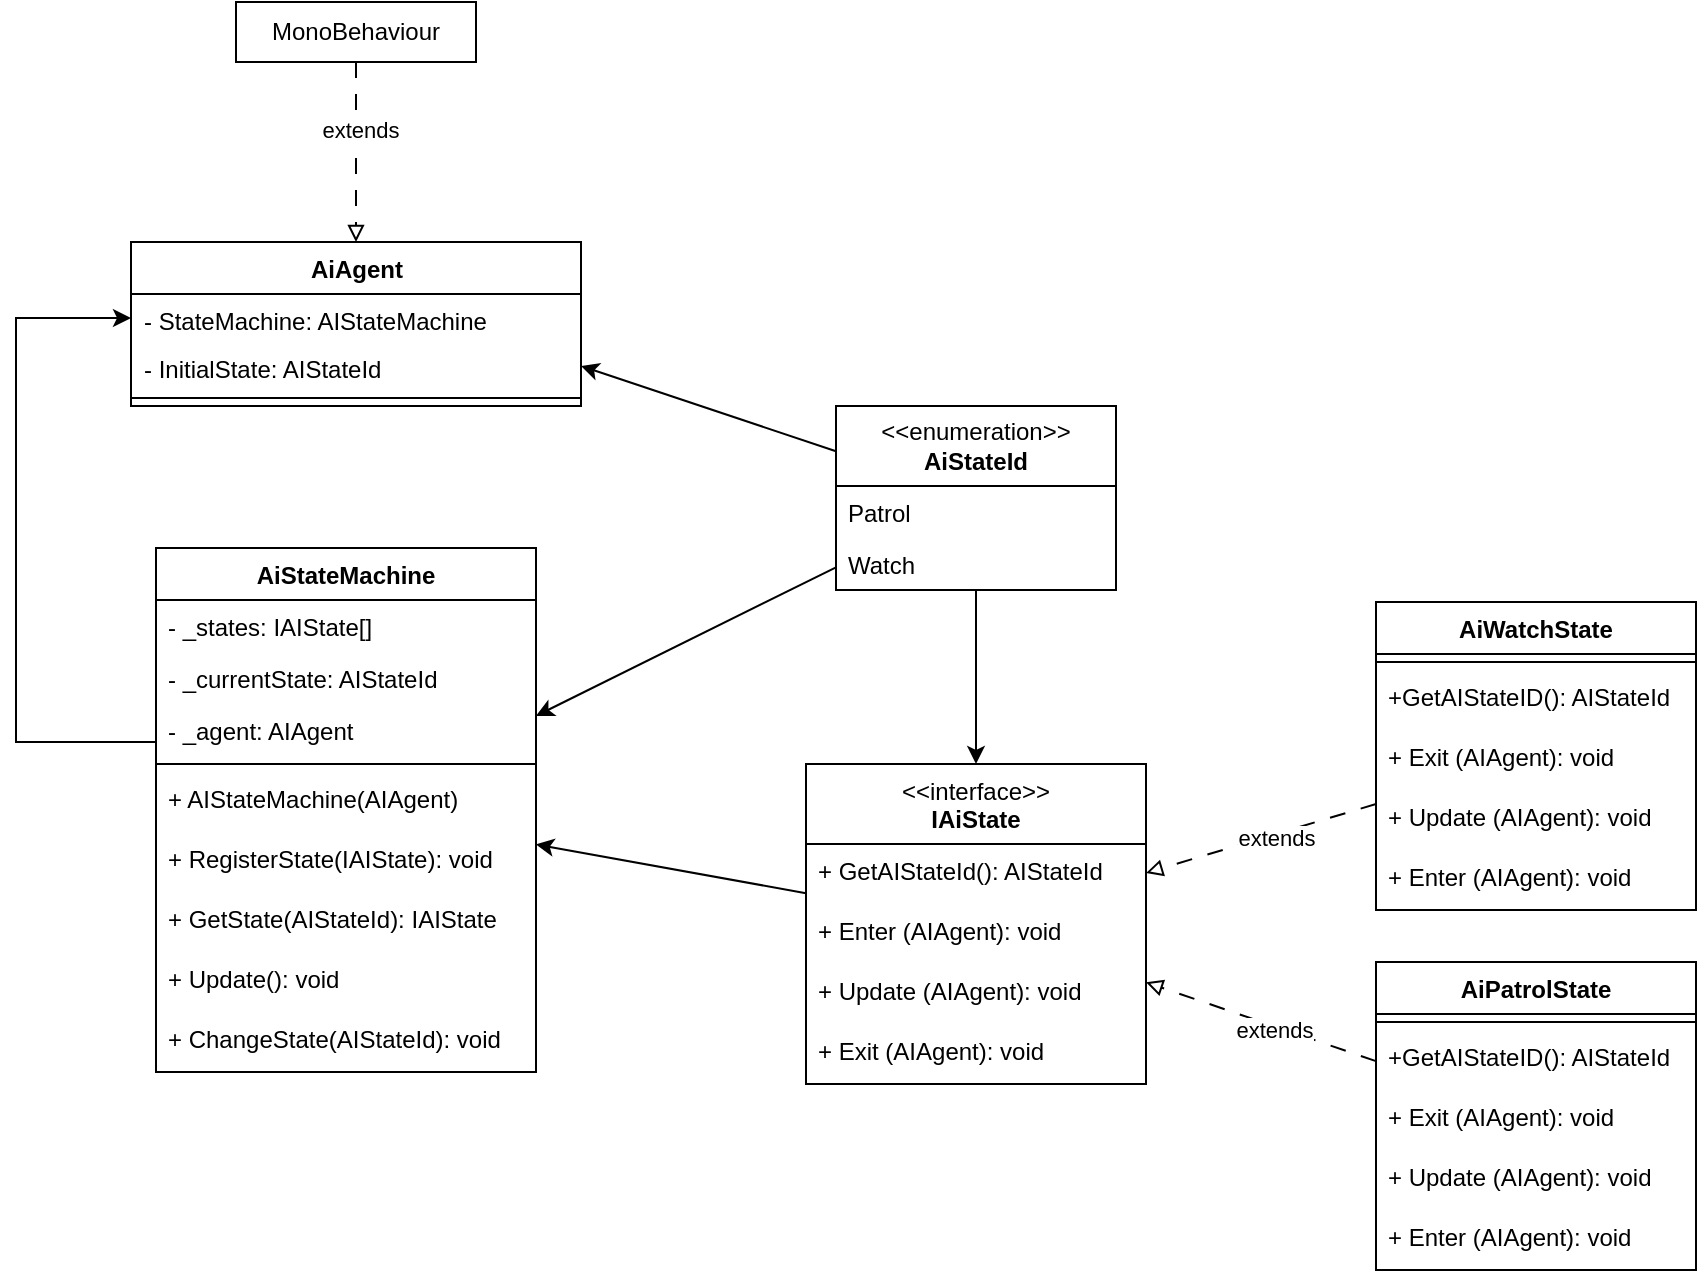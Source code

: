 <mxfile version="26.2.12">
  <diagram name="Page-1" id="kHhe8kczdu0nbJKOYwm2">
    <mxGraphModel dx="1301" dy="871" grid="1" gridSize="10" guides="1" tooltips="1" connect="1" arrows="1" fold="1" page="1" pageScale="1" pageWidth="850" pageHeight="1100" math="0" shadow="0">
      <root>
        <mxCell id="0" />
        <mxCell id="1" parent="0" />
        <mxCell id="cAc9sIujMGROLe1vqZh1-21" style="rounded=0;orthogonalLoop=1;jettySize=auto;html=1;dashed=1;dashPattern=8 8;endArrow=block;endFill=0;startSize=12;" edge="1" parent="1" source="cAc9sIujMGROLe1vqZh1-1" target="cAc9sIujMGROLe1vqZh1-17">
          <mxGeometry relative="1" as="geometry" />
        </mxCell>
        <mxCell id="cAc9sIujMGROLe1vqZh1-22" value="extends" style="edgeLabel;html=1;align=center;verticalAlign=middle;resizable=0;points=[];" vertex="1" connectable="0" parent="cAc9sIujMGROLe1vqZh1-21">
          <mxGeometry x="-0.116" y="2" relative="1" as="geometry">
            <mxPoint as="offset" />
          </mxGeometry>
        </mxCell>
        <mxCell id="cAc9sIujMGROLe1vqZh1-53" style="rounded=0;orthogonalLoop=1;jettySize=auto;html=1;startSize=12;" edge="1" parent="1" source="cAc9sIujMGROLe1vqZh1-17" target="cAc9sIujMGROLe1vqZh1-41">
          <mxGeometry relative="1" as="geometry" />
        </mxCell>
        <mxCell id="cAc9sIujMGROLe1vqZh1-1" value="AiWatchState" style="swimlane;fontStyle=1;align=center;verticalAlign=top;childLayout=stackLayout;horizontal=1;startSize=26;horizontalStack=0;resizeParent=1;resizeParentMax=0;resizeLast=0;collapsible=1;marginBottom=0;whiteSpace=wrap;html=1;" vertex="1" parent="1">
          <mxGeometry x="1100" y="440" width="160" height="154" as="geometry" />
        </mxCell>
        <mxCell id="cAc9sIujMGROLe1vqZh1-3" value="" style="line;strokeWidth=1;fillColor=none;align=left;verticalAlign=middle;spacingTop=-1;spacingLeft=3;spacingRight=3;rotatable=0;labelPosition=right;points=[];portConstraint=eastwest;strokeColor=inherit;" vertex="1" parent="cAc9sIujMGROLe1vqZh1-1">
          <mxGeometry y="26" width="160" height="8" as="geometry" />
        </mxCell>
        <mxCell id="cAc9sIujMGROLe1vqZh1-37" value="+GetAIStateID(): AIStateId" style="text;strokeColor=none;fillColor=none;align=left;verticalAlign=top;spacingLeft=4;spacingRight=4;overflow=hidden;rotatable=0;points=[[0,0.5],[1,0.5]];portConstraint=eastwest;whiteSpace=wrap;html=1;" vertex="1" parent="cAc9sIujMGROLe1vqZh1-1">
          <mxGeometry y="34" width="160" height="30" as="geometry" />
        </mxCell>
        <mxCell id="cAc9sIujMGROLe1vqZh1-31" value="+ Exit (AIAgent): void" style="text;strokeColor=none;fillColor=none;align=left;verticalAlign=top;spacingLeft=4;spacingRight=4;overflow=hidden;rotatable=0;points=[[0,0.5],[1,0.5]];portConstraint=eastwest;whiteSpace=wrap;html=1;" vertex="1" parent="cAc9sIujMGROLe1vqZh1-1">
          <mxGeometry y="64" width="160" height="30" as="geometry" />
        </mxCell>
        <mxCell id="cAc9sIujMGROLe1vqZh1-30" value="&lt;div&gt;+ Update (AIAgent): void&lt;br&gt;&lt;div&gt;&lt;br&gt;&lt;br&gt;&lt;/div&gt;&lt;br&gt;&lt;/div&gt;" style="text;strokeColor=none;fillColor=none;align=left;verticalAlign=top;spacingLeft=4;spacingRight=4;overflow=hidden;rotatable=0;points=[[0,0.5],[1,0.5]];portConstraint=eastwest;whiteSpace=wrap;html=1;" vertex="1" parent="cAc9sIujMGROLe1vqZh1-1">
          <mxGeometry y="94" width="160" height="30" as="geometry" />
        </mxCell>
        <mxCell id="cAc9sIujMGROLe1vqZh1-29" value="&lt;div&gt;+ Enter (AIAgent): void&lt;br&gt;&lt;br&gt;&lt;/div&gt;" style="text;strokeColor=none;fillColor=none;align=left;verticalAlign=top;spacingLeft=4;spacingRight=4;overflow=hidden;rotatable=0;points=[[0,0.5],[1,0.5]];portConstraint=eastwest;whiteSpace=wrap;html=1;" vertex="1" parent="cAc9sIujMGROLe1vqZh1-1">
          <mxGeometry y="124" width="160" height="30" as="geometry" />
        </mxCell>
        <mxCell id="cAc9sIujMGROLe1vqZh1-5" value="&lt;div&gt;AiAgent&lt;/div&gt;" style="swimlane;fontStyle=1;align=center;verticalAlign=top;childLayout=stackLayout;horizontal=1;startSize=26;horizontalStack=0;resizeParent=1;resizeParentMax=0;resizeLast=0;collapsible=1;marginBottom=0;whiteSpace=wrap;html=1;" vertex="1" parent="1">
          <mxGeometry x="477.5" y="260" width="225" height="82" as="geometry" />
        </mxCell>
        <mxCell id="cAc9sIujMGROLe1vqZh1-6" value="- StateMachine: AIStateMachine" style="text;strokeColor=none;fillColor=none;align=left;verticalAlign=top;spacingLeft=4;spacingRight=4;overflow=hidden;rotatable=0;points=[[0,0.5],[1,0.5]];portConstraint=eastwest;whiteSpace=wrap;html=1;" vertex="1" parent="cAc9sIujMGROLe1vqZh1-5">
          <mxGeometry y="26" width="225" height="24" as="geometry" />
        </mxCell>
        <mxCell id="cAc9sIujMGROLe1vqZh1-49" value="- InitialState: AIStateId" style="text;strokeColor=none;fillColor=none;align=left;verticalAlign=top;spacingLeft=4;spacingRight=4;overflow=hidden;rotatable=0;points=[[0,0.5],[1,0.5]];portConstraint=eastwest;whiteSpace=wrap;html=1;" vertex="1" parent="cAc9sIujMGROLe1vqZh1-5">
          <mxGeometry y="50" width="225" height="24" as="geometry" />
        </mxCell>
        <mxCell id="cAc9sIujMGROLe1vqZh1-7" value="" style="line;strokeWidth=1;fillColor=none;align=left;verticalAlign=middle;spacingTop=-1;spacingLeft=3;spacingRight=3;rotatable=0;labelPosition=right;points=[];portConstraint=eastwest;strokeColor=inherit;" vertex="1" parent="cAc9sIujMGROLe1vqZh1-5">
          <mxGeometry y="74" width="225" height="8" as="geometry" />
        </mxCell>
        <mxCell id="cAc9sIujMGROLe1vqZh1-65" style="rounded=0;orthogonalLoop=1;jettySize=auto;html=1;" edge="1" parent="1" source="cAc9sIujMGROLe1vqZh1-33" target="cAc9sIujMGROLe1vqZh1-41">
          <mxGeometry relative="1" as="geometry" />
        </mxCell>
        <mxCell id="cAc9sIujMGROLe1vqZh1-66" style="rounded=0;orthogonalLoop=1;jettySize=auto;html=1;entryX=1;entryY=0.5;entryDx=0;entryDy=0;" edge="1" parent="1" source="cAc9sIujMGROLe1vqZh1-33" target="cAc9sIujMGROLe1vqZh1-49">
          <mxGeometry relative="1" as="geometry" />
        </mxCell>
        <mxCell id="cAc9sIujMGROLe1vqZh1-33" value="&lt;div&gt;&amp;lt;&amp;lt;enumeration&amp;gt;&amp;gt;&lt;/div&gt;&lt;div&gt;&lt;b&gt;AiStateId&lt;/b&gt;&lt;/div&gt;" style="swimlane;fontStyle=0;childLayout=stackLayout;horizontal=1;startSize=40;fillColor=none;horizontalStack=0;resizeParent=1;resizeParentMax=0;resizeLast=0;collapsible=1;marginBottom=0;whiteSpace=wrap;html=1;" vertex="1" parent="1">
          <mxGeometry x="830" y="342" width="140" height="92" as="geometry" />
        </mxCell>
        <mxCell id="cAc9sIujMGROLe1vqZh1-34" value="Patrol" style="text;strokeColor=none;fillColor=none;align=left;verticalAlign=top;spacingLeft=4;spacingRight=4;overflow=hidden;rotatable=0;points=[[0,0.5],[1,0.5]];portConstraint=eastwest;whiteSpace=wrap;html=1;" vertex="1" parent="cAc9sIujMGROLe1vqZh1-33">
          <mxGeometry y="40" width="140" height="26" as="geometry" />
        </mxCell>
        <mxCell id="cAc9sIujMGROLe1vqZh1-35" value="Watch" style="text;strokeColor=none;fillColor=none;align=left;verticalAlign=top;spacingLeft=4;spacingRight=4;overflow=hidden;rotatable=0;points=[[0,0.5],[1,0.5]];portConstraint=eastwest;whiteSpace=wrap;html=1;" vertex="1" parent="cAc9sIujMGROLe1vqZh1-33">
          <mxGeometry y="66" width="140" height="26" as="geometry" />
        </mxCell>
        <mxCell id="cAc9sIujMGROLe1vqZh1-41" value="AiStateMachine" style="swimlane;fontStyle=1;align=center;verticalAlign=top;childLayout=stackLayout;horizontal=1;startSize=26;horizontalStack=0;resizeParent=1;resizeParentMax=0;resizeLast=0;collapsible=1;marginBottom=0;whiteSpace=wrap;html=1;" vertex="1" parent="1">
          <mxGeometry x="490" y="413" width="190" height="262" as="geometry" />
        </mxCell>
        <mxCell id="cAc9sIujMGROLe1vqZh1-42" value="- _states: IAIState[]" style="text;strokeColor=none;fillColor=none;align=left;verticalAlign=top;spacingLeft=4;spacingRight=4;overflow=hidden;rotatable=0;points=[[0,0.5],[1,0.5]];portConstraint=eastwest;whiteSpace=wrap;html=1;" vertex="1" parent="cAc9sIujMGROLe1vqZh1-41">
          <mxGeometry y="26" width="190" height="26" as="geometry" />
        </mxCell>
        <mxCell id="cAc9sIujMGROLe1vqZh1-51" value="- _currentState: AIStateId" style="text;strokeColor=none;fillColor=none;align=left;verticalAlign=top;spacingLeft=4;spacingRight=4;overflow=hidden;rotatable=0;points=[[0,0.5],[1,0.5]];portConstraint=eastwest;whiteSpace=wrap;html=1;" vertex="1" parent="cAc9sIujMGROLe1vqZh1-41">
          <mxGeometry y="52" width="190" height="26" as="geometry" />
        </mxCell>
        <mxCell id="cAc9sIujMGROLe1vqZh1-50" value="- _agent: AIAgent" style="text;strokeColor=none;fillColor=none;align=left;verticalAlign=top;spacingLeft=4;spacingRight=4;overflow=hidden;rotatable=0;points=[[0,0.5],[1,0.5]];portConstraint=eastwest;whiteSpace=wrap;html=1;" vertex="1" parent="cAc9sIujMGROLe1vqZh1-41">
          <mxGeometry y="78" width="190" height="26" as="geometry" />
        </mxCell>
        <mxCell id="cAc9sIujMGROLe1vqZh1-43" value="" style="line;strokeWidth=1;fillColor=none;align=left;verticalAlign=middle;spacingTop=-1;spacingLeft=3;spacingRight=3;rotatable=0;labelPosition=right;points=[];portConstraint=eastwest;strokeColor=inherit;" vertex="1" parent="cAc9sIujMGROLe1vqZh1-41">
          <mxGeometry y="104" width="190" height="8" as="geometry" />
        </mxCell>
        <mxCell id="cAc9sIujMGROLe1vqZh1-47" value="+ AIStateMachine(AIAgent)" style="text;strokeColor=none;fillColor=none;align=left;verticalAlign=top;spacingLeft=4;spacingRight=4;overflow=hidden;rotatable=0;points=[[0,0.5],[1,0.5]];portConstraint=eastwest;whiteSpace=wrap;html=1;" vertex="1" parent="cAc9sIujMGROLe1vqZh1-41">
          <mxGeometry y="112" width="190" height="30" as="geometry" />
        </mxCell>
        <mxCell id="cAc9sIujMGROLe1vqZh1-58" value="+ RegisterState(IAIState): void" style="text;strokeColor=none;fillColor=none;align=left;verticalAlign=top;spacingLeft=4;spacingRight=4;overflow=hidden;rotatable=0;points=[[0,0.5],[1,0.5]];portConstraint=eastwest;whiteSpace=wrap;html=1;" vertex="1" parent="cAc9sIujMGROLe1vqZh1-41">
          <mxGeometry y="142" width="190" height="30" as="geometry" />
        </mxCell>
        <mxCell id="cAc9sIujMGROLe1vqZh1-57" value="+ GetState(AIStateId): IAIState" style="text;strokeColor=none;fillColor=none;align=left;verticalAlign=top;spacingLeft=4;spacingRight=4;overflow=hidden;rotatable=0;points=[[0,0.5],[1,0.5]];portConstraint=eastwest;whiteSpace=wrap;html=1;" vertex="1" parent="cAc9sIujMGROLe1vqZh1-41">
          <mxGeometry y="172" width="190" height="30" as="geometry" />
        </mxCell>
        <mxCell id="cAc9sIujMGROLe1vqZh1-56" value="+ Update(): void" style="text;strokeColor=none;fillColor=none;align=left;verticalAlign=top;spacingLeft=4;spacingRight=4;overflow=hidden;rotatable=0;points=[[0,0.5],[1,0.5]];portConstraint=eastwest;whiteSpace=wrap;html=1;" vertex="1" parent="cAc9sIujMGROLe1vqZh1-41">
          <mxGeometry y="202" width="190" height="30" as="geometry" />
        </mxCell>
        <mxCell id="cAc9sIujMGROLe1vqZh1-55" value="+ ChangeState(AIStateId): void" style="text;strokeColor=none;fillColor=none;align=left;verticalAlign=top;spacingLeft=4;spacingRight=4;overflow=hidden;rotatable=0;points=[[0,0.5],[1,0.5]];portConstraint=eastwest;whiteSpace=wrap;html=1;" vertex="1" parent="cAc9sIujMGROLe1vqZh1-41">
          <mxGeometry y="232" width="190" height="30" as="geometry" />
        </mxCell>
        <mxCell id="cAc9sIujMGROLe1vqZh1-60" style="rounded=0;orthogonalLoop=1;jettySize=auto;html=1;startSize=12;endArrow=block;endFill=0;dashed=1;dashPattern=8 8;" edge="1" parent="1" source="cAc9sIujMGROLe1vqZh1-59" target="cAc9sIujMGROLe1vqZh1-5">
          <mxGeometry relative="1" as="geometry" />
        </mxCell>
        <mxCell id="cAc9sIujMGROLe1vqZh1-64" value="extends" style="edgeLabel;html=1;align=center;verticalAlign=middle;resizable=0;points=[];" vertex="1" connectable="0" parent="cAc9sIujMGROLe1vqZh1-60">
          <mxGeometry x="-0.25" y="2" relative="1" as="geometry">
            <mxPoint as="offset" />
          </mxGeometry>
        </mxCell>
        <mxCell id="cAc9sIujMGROLe1vqZh1-59" value="MonoBehaviour" style="html=1;whiteSpace=wrap;" vertex="1" parent="1">
          <mxGeometry x="530" y="140" width="120" height="30" as="geometry" />
        </mxCell>
        <mxCell id="cAc9sIujMGROLe1vqZh1-63" style="edgeStyle=orthogonalEdgeStyle;rounded=0;orthogonalLoop=1;jettySize=auto;html=1;entryX=0;entryY=0.5;entryDx=0;entryDy=0;" edge="1" parent="1" source="cAc9sIujMGROLe1vqZh1-50" target="cAc9sIujMGROLe1vqZh1-6">
          <mxGeometry relative="1" as="geometry">
            <Array as="points">
              <mxPoint x="420" y="510" />
              <mxPoint x="420" y="298" />
            </Array>
          </mxGeometry>
        </mxCell>
        <mxCell id="cAc9sIujMGROLe1vqZh1-17" value="&lt;div&gt;&lt;span style=&quot;font-weight: normal;&quot;&gt;&amp;lt;&amp;lt;interface&amp;gt;&amp;gt;&lt;/span&gt;&lt;/div&gt;&lt;div&gt;IAiState&lt;/div&gt;" style="swimlane;fontStyle=1;align=center;verticalAlign=top;childLayout=stackLayout;horizontal=1;startSize=40;horizontalStack=0;resizeParent=1;resizeParentMax=0;resizeLast=0;collapsible=1;marginBottom=0;whiteSpace=wrap;html=1;direction=east;movable=1;resizable=1;rotatable=1;deletable=1;editable=1;locked=0;connectable=1;" vertex="1" parent="1">
          <mxGeometry x="815" y="521" width="170" height="160" as="geometry" />
        </mxCell>
        <mxCell id="cAc9sIujMGROLe1vqZh1-32" value="+ GetAIStateId(): AIStateId" style="text;strokeColor=none;fillColor=none;align=left;verticalAlign=top;spacingLeft=4;spacingRight=4;overflow=hidden;rotatable=0;points=[[0,0.5],[1,0.5]];portConstraint=eastwest;whiteSpace=wrap;html=1;" vertex="1" parent="cAc9sIujMGROLe1vqZh1-17">
          <mxGeometry y="40" width="170" height="30" as="geometry" />
        </mxCell>
        <mxCell id="cAc9sIujMGROLe1vqZh1-18" value="&lt;div&gt;+ Enter (AIAgent): void&lt;br&gt;&lt;br&gt;&lt;/div&gt;" style="text;strokeColor=none;fillColor=none;align=left;verticalAlign=top;spacingLeft=4;spacingRight=4;overflow=hidden;rotatable=0;points=[[0,0.5],[1,0.5]];portConstraint=eastwest;whiteSpace=wrap;html=1;" vertex="1" parent="cAc9sIujMGROLe1vqZh1-17">
          <mxGeometry y="70" width="170" height="30" as="geometry" />
        </mxCell>
        <mxCell id="cAc9sIujMGROLe1vqZh1-26" value="&lt;div&gt;+ Update (AIAgent): void&lt;br&gt;&lt;div&gt;&lt;br&gt;&lt;br&gt;&lt;/div&gt;&lt;br&gt;&lt;/div&gt;" style="text;strokeColor=none;fillColor=none;align=left;verticalAlign=top;spacingLeft=4;spacingRight=4;overflow=hidden;rotatable=0;points=[[0,0.5],[1,0.5]];portConstraint=eastwest;whiteSpace=wrap;html=1;" vertex="1" parent="cAc9sIujMGROLe1vqZh1-17">
          <mxGeometry y="100" width="170" height="30" as="geometry" />
        </mxCell>
        <mxCell id="cAc9sIujMGROLe1vqZh1-25" value="+ Exit (AIAgent): void" style="text;strokeColor=none;fillColor=none;align=left;verticalAlign=top;spacingLeft=4;spacingRight=4;overflow=hidden;rotatable=0;points=[[0,0.5],[1,0.5]];portConstraint=eastwest;whiteSpace=wrap;html=1;" vertex="1" parent="cAc9sIujMGROLe1vqZh1-17">
          <mxGeometry y="130" width="170" height="30" as="geometry" />
        </mxCell>
        <mxCell id="cAc9sIujMGROLe1vqZh1-39" style="rounded=0;orthogonalLoop=1;jettySize=auto;html=1;startSize=12;" edge="1" parent="1" source="cAc9sIujMGROLe1vqZh1-33" target="cAc9sIujMGROLe1vqZh1-17">
          <mxGeometry relative="1" as="geometry" />
        </mxCell>
        <mxCell id="cAc9sIujMGROLe1vqZh1-67" value="AiPatrolState" style="swimlane;fontStyle=1;align=center;verticalAlign=top;childLayout=stackLayout;horizontal=1;startSize=26;horizontalStack=0;resizeParent=1;resizeParentMax=0;resizeLast=0;collapsible=1;marginBottom=0;whiteSpace=wrap;html=1;" vertex="1" parent="1">
          <mxGeometry x="1100" y="620" width="160" height="154" as="geometry" />
        </mxCell>
        <mxCell id="cAc9sIujMGROLe1vqZh1-68" value="" style="line;strokeWidth=1;fillColor=none;align=left;verticalAlign=middle;spacingTop=-1;spacingLeft=3;spacingRight=3;rotatable=0;labelPosition=right;points=[];portConstraint=eastwest;strokeColor=inherit;" vertex="1" parent="cAc9sIujMGROLe1vqZh1-67">
          <mxGeometry y="26" width="160" height="8" as="geometry" />
        </mxCell>
        <mxCell id="cAc9sIujMGROLe1vqZh1-69" value="+GetAIStateID(): AIStateId" style="text;strokeColor=none;fillColor=none;align=left;verticalAlign=top;spacingLeft=4;spacingRight=4;overflow=hidden;rotatable=0;points=[[0,0.5],[1,0.5]];portConstraint=eastwest;whiteSpace=wrap;html=1;" vertex="1" parent="cAc9sIujMGROLe1vqZh1-67">
          <mxGeometry y="34" width="160" height="30" as="geometry" />
        </mxCell>
        <mxCell id="cAc9sIujMGROLe1vqZh1-70" value="+ Exit (AIAgent): void" style="text;strokeColor=none;fillColor=none;align=left;verticalAlign=top;spacingLeft=4;spacingRight=4;overflow=hidden;rotatable=0;points=[[0,0.5],[1,0.5]];portConstraint=eastwest;whiteSpace=wrap;html=1;" vertex="1" parent="cAc9sIujMGROLe1vqZh1-67">
          <mxGeometry y="64" width="160" height="30" as="geometry" />
        </mxCell>
        <mxCell id="cAc9sIujMGROLe1vqZh1-71" value="&lt;div&gt;+ Update (AIAgent): void&lt;br&gt;&lt;div&gt;&lt;br&gt;&lt;br&gt;&lt;/div&gt;&lt;br&gt;&lt;/div&gt;" style="text;strokeColor=none;fillColor=none;align=left;verticalAlign=top;spacingLeft=4;spacingRight=4;overflow=hidden;rotatable=0;points=[[0,0.5],[1,0.5]];portConstraint=eastwest;whiteSpace=wrap;html=1;" vertex="1" parent="cAc9sIujMGROLe1vqZh1-67">
          <mxGeometry y="94" width="160" height="30" as="geometry" />
        </mxCell>
        <mxCell id="cAc9sIujMGROLe1vqZh1-72" value="&lt;div&gt;+ Enter (AIAgent): void&lt;br&gt;&lt;br&gt;&lt;/div&gt;" style="text;strokeColor=none;fillColor=none;align=left;verticalAlign=top;spacingLeft=4;spacingRight=4;overflow=hidden;rotatable=0;points=[[0,0.5],[1,0.5]];portConstraint=eastwest;whiteSpace=wrap;html=1;" vertex="1" parent="cAc9sIujMGROLe1vqZh1-67">
          <mxGeometry y="124" width="160" height="30" as="geometry" />
        </mxCell>
        <mxCell id="cAc9sIujMGROLe1vqZh1-73" style="rounded=0;orthogonalLoop=1;jettySize=auto;html=1;dashed=1;dashPattern=8 8;endArrow=block;endFill=0;startSize=12;" edge="1" parent="1" source="cAc9sIujMGROLe1vqZh1-67" target="cAc9sIujMGROLe1vqZh1-17">
          <mxGeometry relative="1" as="geometry">
            <mxPoint x="1050" y="752.95" as="sourcePoint" />
            <mxPoint x="930" y="753.95" as="targetPoint" />
          </mxGeometry>
        </mxCell>
        <mxCell id="cAc9sIujMGROLe1vqZh1-74" value="extends" style="edgeLabel;html=1;align=center;verticalAlign=middle;resizable=0;points=[];" vertex="1" connectable="0" parent="cAc9sIujMGROLe1vqZh1-73">
          <mxGeometry x="-0.116" y="2" relative="1" as="geometry">
            <mxPoint as="offset" />
          </mxGeometry>
        </mxCell>
      </root>
    </mxGraphModel>
  </diagram>
</mxfile>
